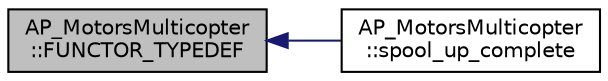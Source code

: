 digraph "AP_MotorsMulticopter::FUNCTOR_TYPEDEF"
{
 // INTERACTIVE_SVG=YES
  edge [fontname="Helvetica",fontsize="10",labelfontname="Helvetica",labelfontsize="10"];
  node [fontname="Helvetica",fontsize="10",shape=record];
  rankdir="LR";
  Node1 [label="AP_MotorsMulticopter\l::FUNCTOR_TYPEDEF",height=0.2,width=0.4,color="black", fillcolor="grey75", style="filled", fontcolor="black"];
  Node1 -> Node2 [dir="back",color="midnightblue",fontsize="10",style="solid",fontname="Helvetica"];
  Node2 [label="AP_MotorsMulticopter\l::spool_up_complete",height=0.2,width=0.4,color="black", fillcolor="white", style="filled",URL="$classAP__MotorsMulticopter.html#a13a87713cac91aa728707f636a2a9355"];
}
